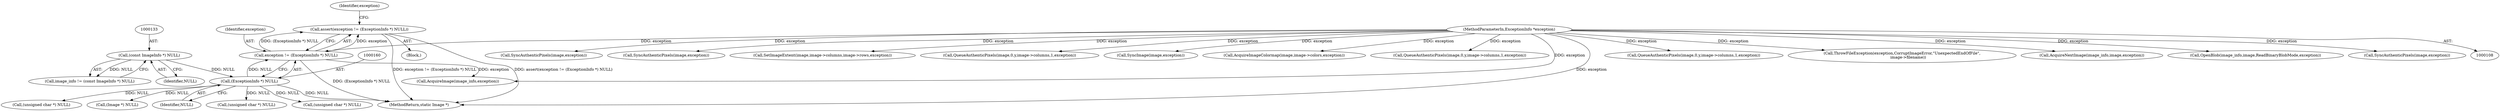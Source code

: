 digraph "0_ImageMagick_8ea44b48a182dd46d018f4b4f09a5e2ee9638105@API" {
"1000156" [label="(Call,assert(exception != (ExceptionInfo *) NULL))"];
"1000157" [label="(Call,exception != (ExceptionInfo *) NULL)"];
"1000110" [label="(MethodParameterIn,ExceptionInfo *exception)"];
"1000159" [label="(Call,(ExceptionInfo *) NULL)"];
"1000132" [label="(Call,(const ImageInfo *) NULL)"];
"1001130" [label="(Call,SyncAuthenticPixels(image,exception))"];
"1000190" [label="(Call,(Image *) NULL)"];
"1001236" [label="(Call,SyncAuthenticPixels(image,exception))"];
"1000718" [label="(Call,SetImageExtent(image,image->columns,image->rows,exception))"];
"1001184" [label="(Call,QueueAuthenticPixels(image,0,y,image->columns,1,exception))"];
"1001509" [label="(Call,SyncImage(image,exception))"];
"1000438" [label="(Call,AcquireImageColormap(image,image->colors,exception))"];
"1000161" [label="(Identifier,NULL)"];
"1000156" [label="(Call,assert(exception != (ExceptionInfo *) NULL))"];
"1000134" [label="(Identifier,NULL)"];
"1000640" [label="(Call,(unsigned char *) NULL)"];
"1000159" [label="(Call,(ExceptionInfo *) NULL)"];
"1000110" [label="(MethodParameterIn,ExceptionInfo *exception)"];
"1001307" [label="(Call,QueueAuthenticPixels(image,0,y,image->columns,1,exception))"];
"1000157" [label="(Call,exception != (ExceptionInfo *) NULL)"];
"1000997" [label="(Call,QueueAuthenticPixels(image,0,y,image->columns,1,exception))"];
"1000130" [label="(Call,image_info != (const ImageInfo *) NULL)"];
"1000472" [label="(Call,(unsigned char *) NULL)"];
"1001524" [label="(Call,ThrowFileException(exception,CorruptImageError,\"UnexpectedEndOfFile\",\n          image->filename))"];
"1000170" [label="(Call,AcquireImage(image_info,exception))"];
"1001566" [label="(Call,AcquireNextImage(image_info,image,exception))"];
"1000821" [label="(Call,(unsigned char *) NULL)"];
"1001616" [label="(MethodReturn,static Image *)"];
"1000111" [label="(Block,)"];
"1000175" [label="(Call,OpenBlob(image_info,image,ReadBinaryBlobMode,exception))"];
"1000158" [label="(Identifier,exception)"];
"1000132" [label="(Call,(const ImageInfo *) NULL)"];
"1001471" [label="(Call,SyncAuthenticPixels(image,exception))"];
"1000165" [label="(Identifier,exception)"];
"1000156" -> "1000111"  [label="AST: "];
"1000156" -> "1000157"  [label="CFG: "];
"1000157" -> "1000156"  [label="AST: "];
"1000165" -> "1000156"  [label="CFG: "];
"1000156" -> "1001616"  [label="DDG: exception != (ExceptionInfo *) NULL"];
"1000156" -> "1001616"  [label="DDG: assert(exception != (ExceptionInfo *) NULL)"];
"1000157" -> "1000156"  [label="DDG: exception"];
"1000157" -> "1000156"  [label="DDG: (ExceptionInfo *) NULL"];
"1000157" -> "1000159"  [label="CFG: "];
"1000158" -> "1000157"  [label="AST: "];
"1000159" -> "1000157"  [label="AST: "];
"1000157" -> "1001616"  [label="DDG: (ExceptionInfo *) NULL"];
"1000110" -> "1000157"  [label="DDG: exception"];
"1000159" -> "1000157"  [label="DDG: NULL"];
"1000157" -> "1000170"  [label="DDG: exception"];
"1000110" -> "1000108"  [label="AST: "];
"1000110" -> "1001616"  [label="DDG: exception"];
"1000110" -> "1000170"  [label="DDG: exception"];
"1000110" -> "1000175"  [label="DDG: exception"];
"1000110" -> "1000438"  [label="DDG: exception"];
"1000110" -> "1000718"  [label="DDG: exception"];
"1000110" -> "1000997"  [label="DDG: exception"];
"1000110" -> "1001130"  [label="DDG: exception"];
"1000110" -> "1001184"  [label="DDG: exception"];
"1000110" -> "1001236"  [label="DDG: exception"];
"1000110" -> "1001307"  [label="DDG: exception"];
"1000110" -> "1001471"  [label="DDG: exception"];
"1000110" -> "1001509"  [label="DDG: exception"];
"1000110" -> "1001524"  [label="DDG: exception"];
"1000110" -> "1001566"  [label="DDG: exception"];
"1000159" -> "1000161"  [label="CFG: "];
"1000160" -> "1000159"  [label="AST: "];
"1000161" -> "1000159"  [label="AST: "];
"1000159" -> "1001616"  [label="DDG: NULL"];
"1000132" -> "1000159"  [label="DDG: NULL"];
"1000159" -> "1000190"  [label="DDG: NULL"];
"1000159" -> "1000472"  [label="DDG: NULL"];
"1000159" -> "1000640"  [label="DDG: NULL"];
"1000159" -> "1000821"  [label="DDG: NULL"];
"1000132" -> "1000130"  [label="AST: "];
"1000132" -> "1000134"  [label="CFG: "];
"1000133" -> "1000132"  [label="AST: "];
"1000134" -> "1000132"  [label="AST: "];
"1000130" -> "1000132"  [label="CFG: "];
"1000132" -> "1000130"  [label="DDG: NULL"];
}
